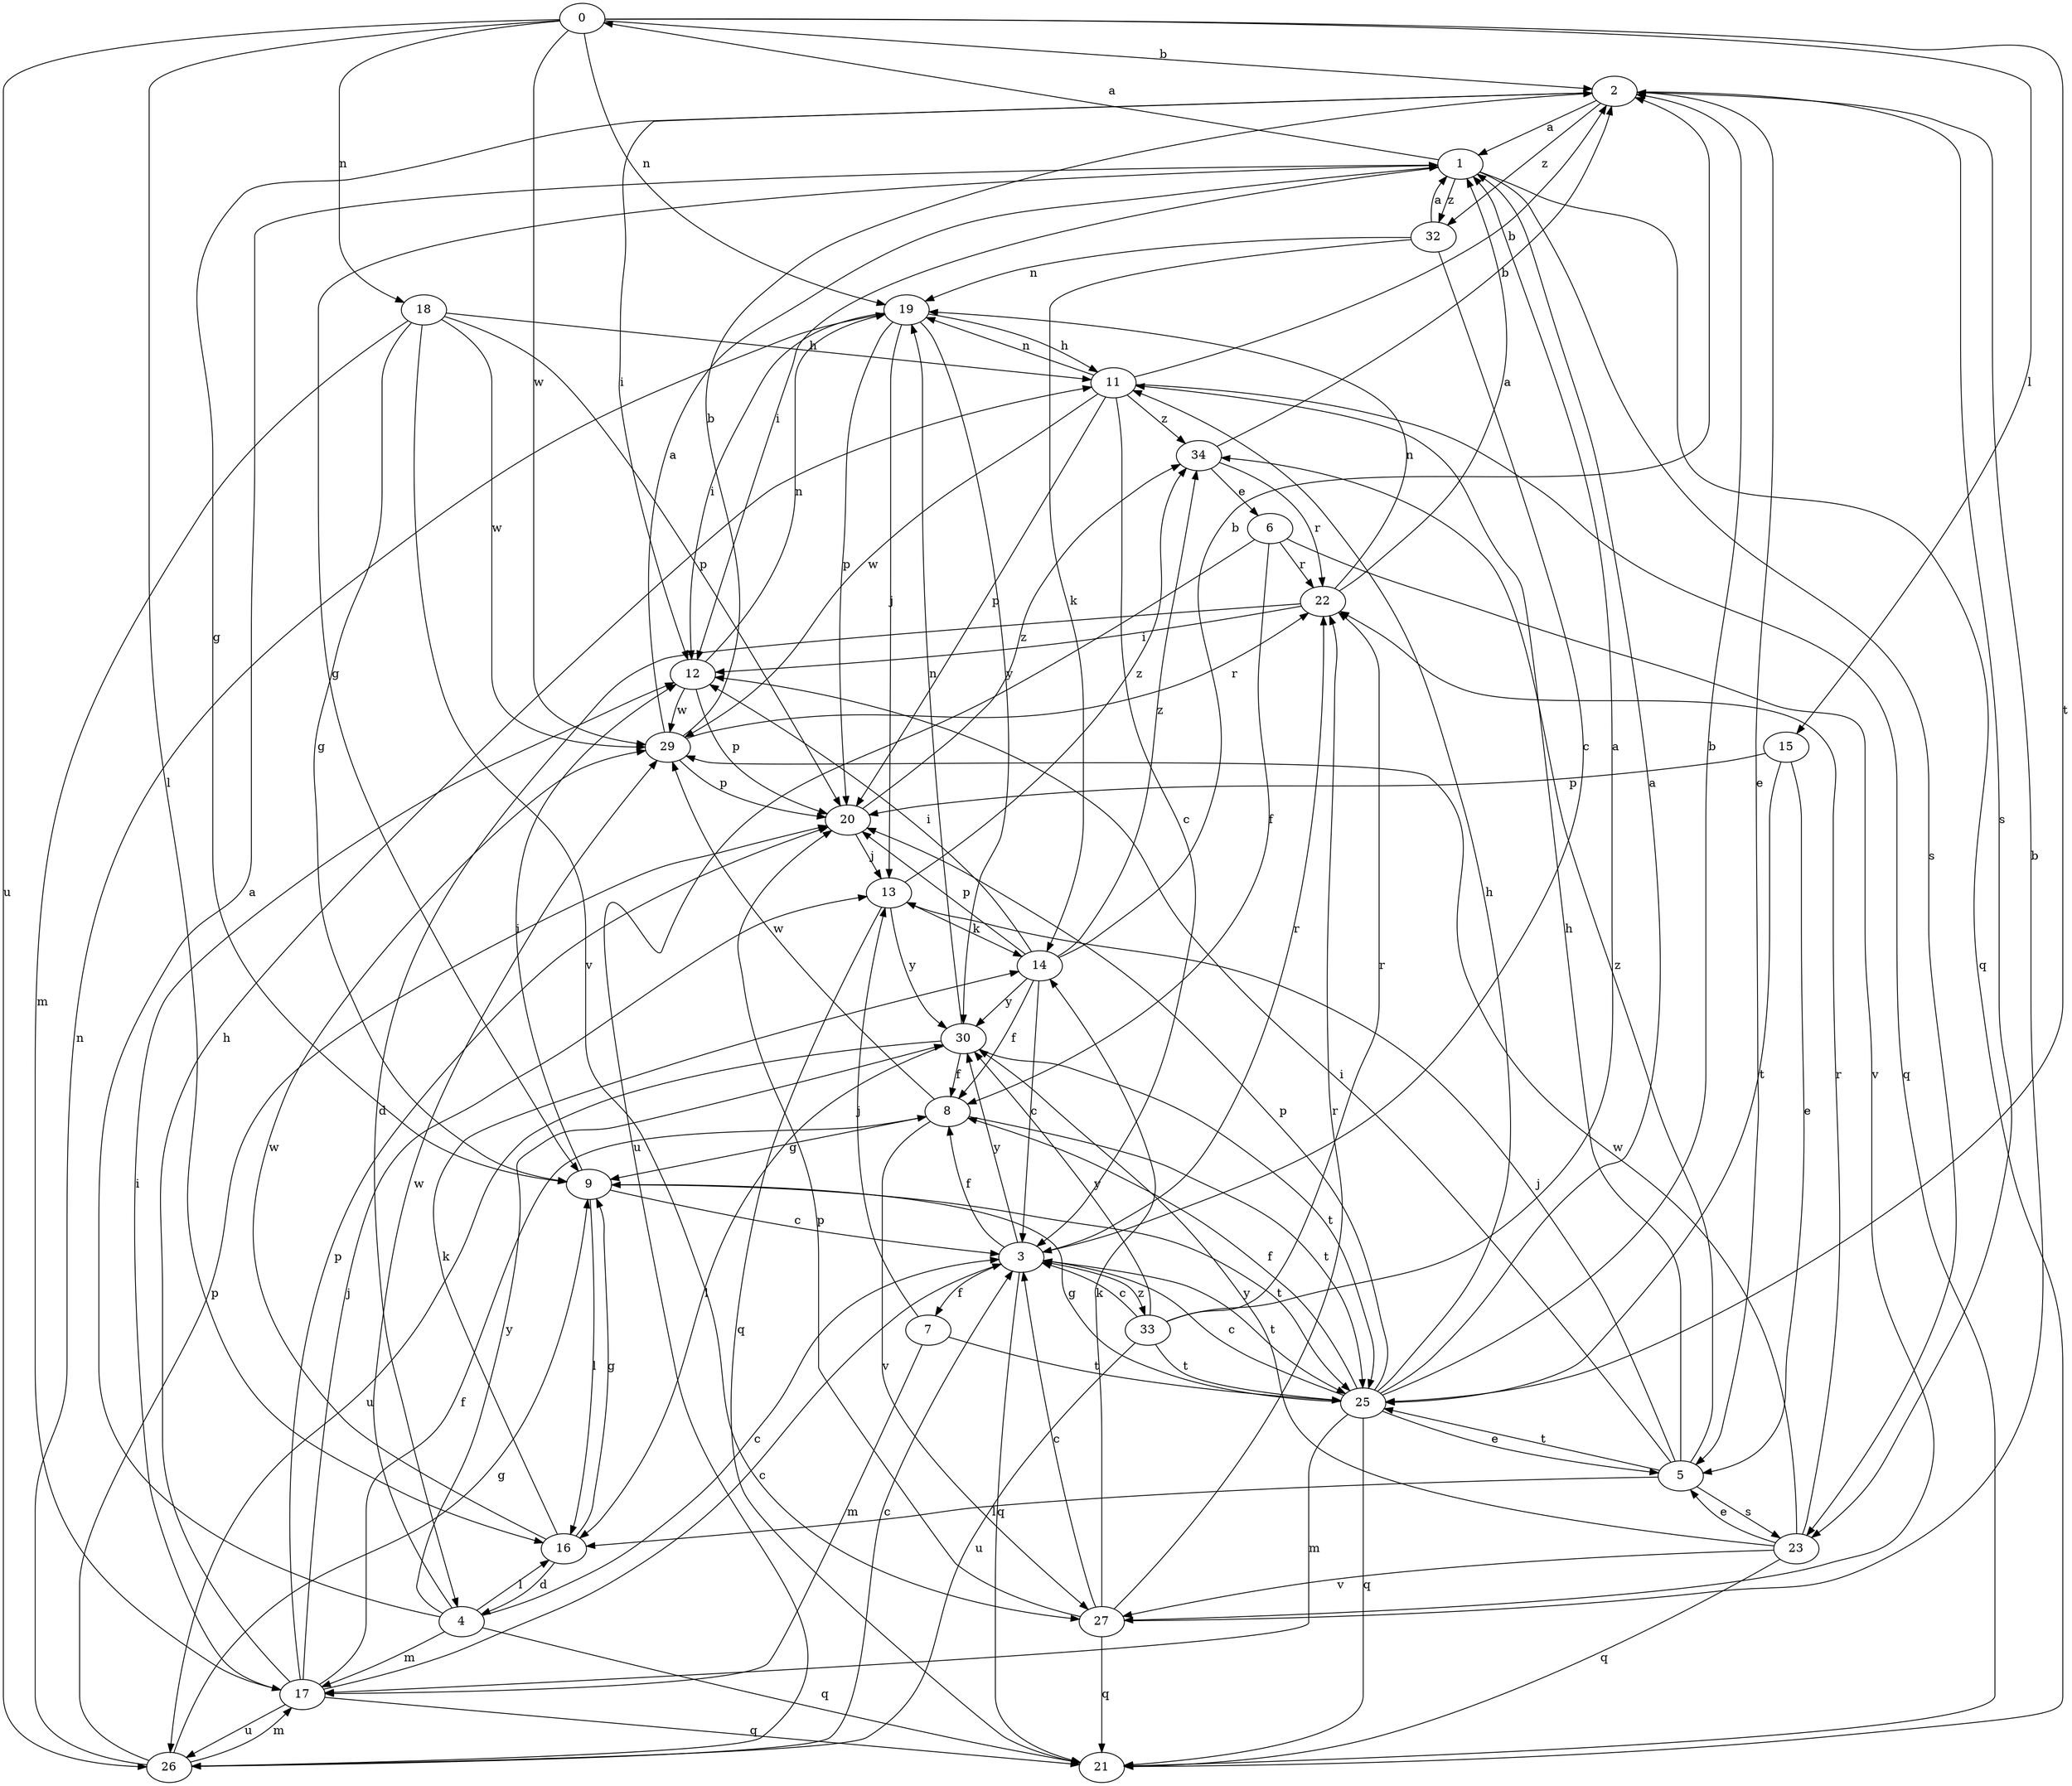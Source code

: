 strict digraph  {
0;
1;
2;
3;
4;
5;
6;
7;
8;
9;
11;
12;
13;
14;
15;
16;
17;
18;
19;
20;
21;
22;
23;
25;
26;
27;
29;
30;
32;
33;
34;
0 -> 2  [label=b];
0 -> 15  [label=l];
0 -> 16  [label=l];
0 -> 18  [label=n];
0 -> 19  [label=n];
0 -> 25  [label=t];
0 -> 26  [label=u];
0 -> 29  [label=w];
1 -> 0  [label=a];
1 -> 9  [label=g];
1 -> 12  [label=i];
1 -> 21  [label=q];
1 -> 23  [label=s];
1 -> 32  [label=z];
2 -> 1  [label=a];
2 -> 5  [label=e];
2 -> 9  [label=g];
2 -> 12  [label=i];
2 -> 23  [label=s];
2 -> 32  [label=z];
3 -> 7  [label=f];
3 -> 8  [label=f];
3 -> 21  [label=q];
3 -> 22  [label=r];
3 -> 25  [label=t];
3 -> 30  [label=y];
3 -> 33  [label=z];
4 -> 1  [label=a];
4 -> 3  [label=c];
4 -> 16  [label=l];
4 -> 17  [label=m];
4 -> 21  [label=q];
4 -> 29  [label=w];
4 -> 30  [label=y];
5 -> 11  [label=h];
5 -> 12  [label=i];
5 -> 13  [label=j];
5 -> 16  [label=l];
5 -> 23  [label=s];
5 -> 25  [label=t];
5 -> 34  [label=z];
6 -> 8  [label=f];
6 -> 22  [label=r];
6 -> 26  [label=u];
6 -> 27  [label=v];
7 -> 13  [label=j];
7 -> 17  [label=m];
7 -> 25  [label=t];
8 -> 9  [label=g];
8 -> 25  [label=t];
8 -> 27  [label=v];
8 -> 29  [label=w];
9 -> 3  [label=c];
9 -> 12  [label=i];
9 -> 16  [label=l];
9 -> 25  [label=t];
11 -> 2  [label=b];
11 -> 3  [label=c];
11 -> 19  [label=n];
11 -> 20  [label=p];
11 -> 21  [label=q];
11 -> 29  [label=w];
11 -> 34  [label=z];
12 -> 19  [label=n];
12 -> 20  [label=p];
12 -> 29  [label=w];
13 -> 14  [label=k];
13 -> 21  [label=q];
13 -> 30  [label=y];
13 -> 34  [label=z];
14 -> 2  [label=b];
14 -> 3  [label=c];
14 -> 8  [label=f];
14 -> 12  [label=i];
14 -> 20  [label=p];
14 -> 30  [label=y];
14 -> 34  [label=z];
15 -> 5  [label=e];
15 -> 20  [label=p];
15 -> 25  [label=t];
16 -> 4  [label=d];
16 -> 9  [label=g];
16 -> 14  [label=k];
16 -> 29  [label=w];
17 -> 3  [label=c];
17 -> 8  [label=f];
17 -> 11  [label=h];
17 -> 12  [label=i];
17 -> 13  [label=j];
17 -> 20  [label=p];
17 -> 21  [label=q];
17 -> 26  [label=u];
18 -> 9  [label=g];
18 -> 11  [label=h];
18 -> 17  [label=m];
18 -> 20  [label=p];
18 -> 27  [label=v];
18 -> 29  [label=w];
19 -> 11  [label=h];
19 -> 12  [label=i];
19 -> 13  [label=j];
19 -> 20  [label=p];
19 -> 30  [label=y];
20 -> 13  [label=j];
20 -> 34  [label=z];
22 -> 1  [label=a];
22 -> 4  [label=d];
22 -> 12  [label=i];
22 -> 19  [label=n];
23 -> 5  [label=e];
23 -> 21  [label=q];
23 -> 22  [label=r];
23 -> 27  [label=v];
23 -> 29  [label=w];
23 -> 30  [label=y];
25 -> 1  [label=a];
25 -> 2  [label=b];
25 -> 3  [label=c];
25 -> 5  [label=e];
25 -> 8  [label=f];
25 -> 9  [label=g];
25 -> 11  [label=h];
25 -> 17  [label=m];
25 -> 20  [label=p];
25 -> 21  [label=q];
26 -> 3  [label=c];
26 -> 9  [label=g];
26 -> 17  [label=m];
26 -> 19  [label=n];
26 -> 20  [label=p];
27 -> 2  [label=b];
27 -> 3  [label=c];
27 -> 14  [label=k];
27 -> 20  [label=p];
27 -> 21  [label=q];
27 -> 22  [label=r];
29 -> 1  [label=a];
29 -> 2  [label=b];
29 -> 20  [label=p];
29 -> 22  [label=r];
30 -> 8  [label=f];
30 -> 16  [label=l];
30 -> 19  [label=n];
30 -> 25  [label=t];
30 -> 26  [label=u];
32 -> 1  [label=a];
32 -> 3  [label=c];
32 -> 14  [label=k];
32 -> 19  [label=n];
33 -> 1  [label=a];
33 -> 3  [label=c];
33 -> 22  [label=r];
33 -> 25  [label=t];
33 -> 26  [label=u];
33 -> 30  [label=y];
34 -> 2  [label=b];
34 -> 6  [label=e];
34 -> 22  [label=r];
}
